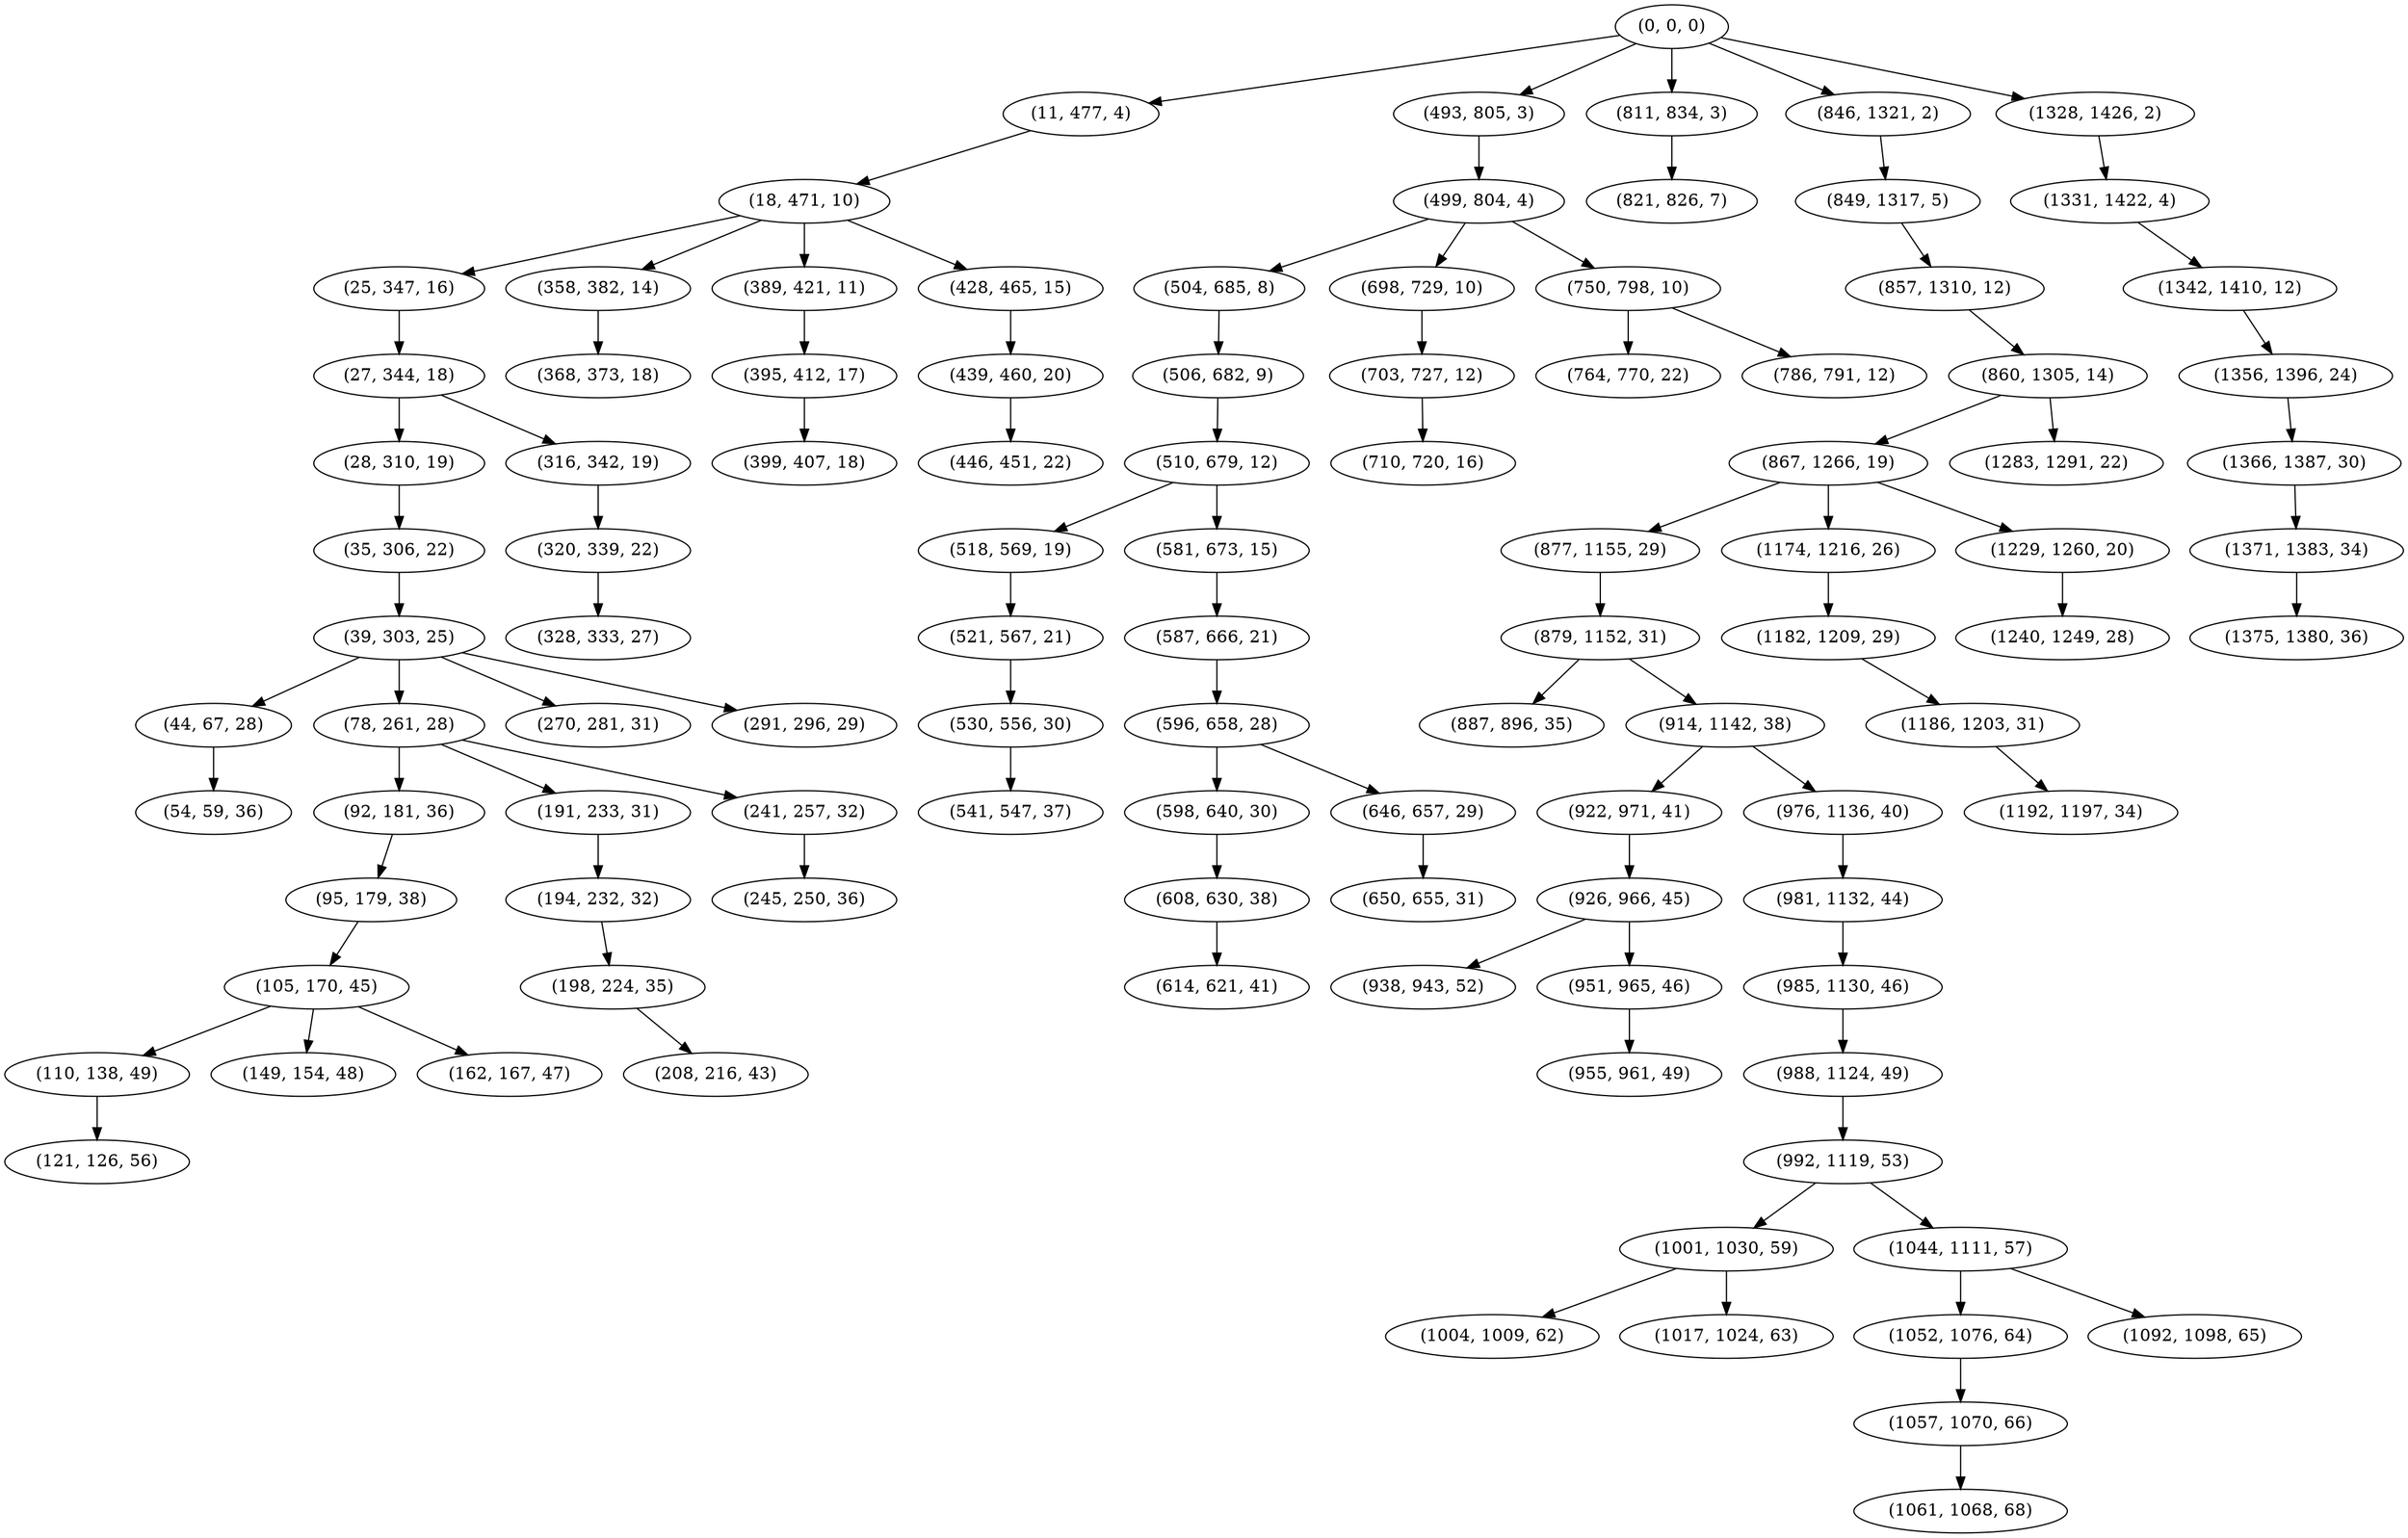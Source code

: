 digraph tree {
    "(0, 0, 0)";
    "(11, 477, 4)";
    "(18, 471, 10)";
    "(25, 347, 16)";
    "(27, 344, 18)";
    "(28, 310, 19)";
    "(35, 306, 22)";
    "(39, 303, 25)";
    "(44, 67, 28)";
    "(54, 59, 36)";
    "(78, 261, 28)";
    "(92, 181, 36)";
    "(95, 179, 38)";
    "(105, 170, 45)";
    "(110, 138, 49)";
    "(121, 126, 56)";
    "(149, 154, 48)";
    "(162, 167, 47)";
    "(191, 233, 31)";
    "(194, 232, 32)";
    "(198, 224, 35)";
    "(208, 216, 43)";
    "(241, 257, 32)";
    "(245, 250, 36)";
    "(270, 281, 31)";
    "(291, 296, 29)";
    "(316, 342, 19)";
    "(320, 339, 22)";
    "(328, 333, 27)";
    "(358, 382, 14)";
    "(368, 373, 18)";
    "(389, 421, 11)";
    "(395, 412, 17)";
    "(399, 407, 18)";
    "(428, 465, 15)";
    "(439, 460, 20)";
    "(446, 451, 22)";
    "(493, 805, 3)";
    "(499, 804, 4)";
    "(504, 685, 8)";
    "(506, 682, 9)";
    "(510, 679, 12)";
    "(518, 569, 19)";
    "(521, 567, 21)";
    "(530, 556, 30)";
    "(541, 547, 37)";
    "(581, 673, 15)";
    "(587, 666, 21)";
    "(596, 658, 28)";
    "(598, 640, 30)";
    "(608, 630, 38)";
    "(614, 621, 41)";
    "(646, 657, 29)";
    "(650, 655, 31)";
    "(698, 729, 10)";
    "(703, 727, 12)";
    "(710, 720, 16)";
    "(750, 798, 10)";
    "(764, 770, 22)";
    "(786, 791, 12)";
    "(811, 834, 3)";
    "(821, 826, 7)";
    "(846, 1321, 2)";
    "(849, 1317, 5)";
    "(857, 1310, 12)";
    "(860, 1305, 14)";
    "(867, 1266, 19)";
    "(877, 1155, 29)";
    "(879, 1152, 31)";
    "(887, 896, 35)";
    "(914, 1142, 38)";
    "(922, 971, 41)";
    "(926, 966, 45)";
    "(938, 943, 52)";
    "(951, 965, 46)";
    "(955, 961, 49)";
    "(976, 1136, 40)";
    "(981, 1132, 44)";
    "(985, 1130, 46)";
    "(988, 1124, 49)";
    "(992, 1119, 53)";
    "(1001, 1030, 59)";
    "(1004, 1009, 62)";
    "(1017, 1024, 63)";
    "(1044, 1111, 57)";
    "(1052, 1076, 64)";
    "(1057, 1070, 66)";
    "(1061, 1068, 68)";
    "(1092, 1098, 65)";
    "(1174, 1216, 26)";
    "(1182, 1209, 29)";
    "(1186, 1203, 31)";
    "(1192, 1197, 34)";
    "(1229, 1260, 20)";
    "(1240, 1249, 28)";
    "(1283, 1291, 22)";
    "(1328, 1426, 2)";
    "(1331, 1422, 4)";
    "(1342, 1410, 12)";
    "(1356, 1396, 24)";
    "(1366, 1387, 30)";
    "(1371, 1383, 34)";
    "(1375, 1380, 36)";
    "(0, 0, 0)" -> "(11, 477, 4)";
    "(0, 0, 0)" -> "(493, 805, 3)";
    "(0, 0, 0)" -> "(811, 834, 3)";
    "(0, 0, 0)" -> "(846, 1321, 2)";
    "(0, 0, 0)" -> "(1328, 1426, 2)";
    "(11, 477, 4)" -> "(18, 471, 10)";
    "(18, 471, 10)" -> "(25, 347, 16)";
    "(18, 471, 10)" -> "(358, 382, 14)";
    "(18, 471, 10)" -> "(389, 421, 11)";
    "(18, 471, 10)" -> "(428, 465, 15)";
    "(25, 347, 16)" -> "(27, 344, 18)";
    "(27, 344, 18)" -> "(28, 310, 19)";
    "(27, 344, 18)" -> "(316, 342, 19)";
    "(28, 310, 19)" -> "(35, 306, 22)";
    "(35, 306, 22)" -> "(39, 303, 25)";
    "(39, 303, 25)" -> "(44, 67, 28)";
    "(39, 303, 25)" -> "(78, 261, 28)";
    "(39, 303, 25)" -> "(270, 281, 31)";
    "(39, 303, 25)" -> "(291, 296, 29)";
    "(44, 67, 28)" -> "(54, 59, 36)";
    "(78, 261, 28)" -> "(92, 181, 36)";
    "(78, 261, 28)" -> "(191, 233, 31)";
    "(78, 261, 28)" -> "(241, 257, 32)";
    "(92, 181, 36)" -> "(95, 179, 38)";
    "(95, 179, 38)" -> "(105, 170, 45)";
    "(105, 170, 45)" -> "(110, 138, 49)";
    "(105, 170, 45)" -> "(149, 154, 48)";
    "(105, 170, 45)" -> "(162, 167, 47)";
    "(110, 138, 49)" -> "(121, 126, 56)";
    "(191, 233, 31)" -> "(194, 232, 32)";
    "(194, 232, 32)" -> "(198, 224, 35)";
    "(198, 224, 35)" -> "(208, 216, 43)";
    "(241, 257, 32)" -> "(245, 250, 36)";
    "(316, 342, 19)" -> "(320, 339, 22)";
    "(320, 339, 22)" -> "(328, 333, 27)";
    "(358, 382, 14)" -> "(368, 373, 18)";
    "(389, 421, 11)" -> "(395, 412, 17)";
    "(395, 412, 17)" -> "(399, 407, 18)";
    "(428, 465, 15)" -> "(439, 460, 20)";
    "(439, 460, 20)" -> "(446, 451, 22)";
    "(493, 805, 3)" -> "(499, 804, 4)";
    "(499, 804, 4)" -> "(504, 685, 8)";
    "(499, 804, 4)" -> "(698, 729, 10)";
    "(499, 804, 4)" -> "(750, 798, 10)";
    "(504, 685, 8)" -> "(506, 682, 9)";
    "(506, 682, 9)" -> "(510, 679, 12)";
    "(510, 679, 12)" -> "(518, 569, 19)";
    "(510, 679, 12)" -> "(581, 673, 15)";
    "(518, 569, 19)" -> "(521, 567, 21)";
    "(521, 567, 21)" -> "(530, 556, 30)";
    "(530, 556, 30)" -> "(541, 547, 37)";
    "(581, 673, 15)" -> "(587, 666, 21)";
    "(587, 666, 21)" -> "(596, 658, 28)";
    "(596, 658, 28)" -> "(598, 640, 30)";
    "(596, 658, 28)" -> "(646, 657, 29)";
    "(598, 640, 30)" -> "(608, 630, 38)";
    "(608, 630, 38)" -> "(614, 621, 41)";
    "(646, 657, 29)" -> "(650, 655, 31)";
    "(698, 729, 10)" -> "(703, 727, 12)";
    "(703, 727, 12)" -> "(710, 720, 16)";
    "(750, 798, 10)" -> "(764, 770, 22)";
    "(750, 798, 10)" -> "(786, 791, 12)";
    "(811, 834, 3)" -> "(821, 826, 7)";
    "(846, 1321, 2)" -> "(849, 1317, 5)";
    "(849, 1317, 5)" -> "(857, 1310, 12)";
    "(857, 1310, 12)" -> "(860, 1305, 14)";
    "(860, 1305, 14)" -> "(867, 1266, 19)";
    "(860, 1305, 14)" -> "(1283, 1291, 22)";
    "(867, 1266, 19)" -> "(877, 1155, 29)";
    "(867, 1266, 19)" -> "(1174, 1216, 26)";
    "(867, 1266, 19)" -> "(1229, 1260, 20)";
    "(877, 1155, 29)" -> "(879, 1152, 31)";
    "(879, 1152, 31)" -> "(887, 896, 35)";
    "(879, 1152, 31)" -> "(914, 1142, 38)";
    "(914, 1142, 38)" -> "(922, 971, 41)";
    "(914, 1142, 38)" -> "(976, 1136, 40)";
    "(922, 971, 41)" -> "(926, 966, 45)";
    "(926, 966, 45)" -> "(938, 943, 52)";
    "(926, 966, 45)" -> "(951, 965, 46)";
    "(951, 965, 46)" -> "(955, 961, 49)";
    "(976, 1136, 40)" -> "(981, 1132, 44)";
    "(981, 1132, 44)" -> "(985, 1130, 46)";
    "(985, 1130, 46)" -> "(988, 1124, 49)";
    "(988, 1124, 49)" -> "(992, 1119, 53)";
    "(992, 1119, 53)" -> "(1001, 1030, 59)";
    "(992, 1119, 53)" -> "(1044, 1111, 57)";
    "(1001, 1030, 59)" -> "(1004, 1009, 62)";
    "(1001, 1030, 59)" -> "(1017, 1024, 63)";
    "(1044, 1111, 57)" -> "(1052, 1076, 64)";
    "(1044, 1111, 57)" -> "(1092, 1098, 65)";
    "(1052, 1076, 64)" -> "(1057, 1070, 66)";
    "(1057, 1070, 66)" -> "(1061, 1068, 68)";
    "(1174, 1216, 26)" -> "(1182, 1209, 29)";
    "(1182, 1209, 29)" -> "(1186, 1203, 31)";
    "(1186, 1203, 31)" -> "(1192, 1197, 34)";
    "(1229, 1260, 20)" -> "(1240, 1249, 28)";
    "(1328, 1426, 2)" -> "(1331, 1422, 4)";
    "(1331, 1422, 4)" -> "(1342, 1410, 12)";
    "(1342, 1410, 12)" -> "(1356, 1396, 24)";
    "(1356, 1396, 24)" -> "(1366, 1387, 30)";
    "(1366, 1387, 30)" -> "(1371, 1383, 34)";
    "(1371, 1383, 34)" -> "(1375, 1380, 36)";
}
